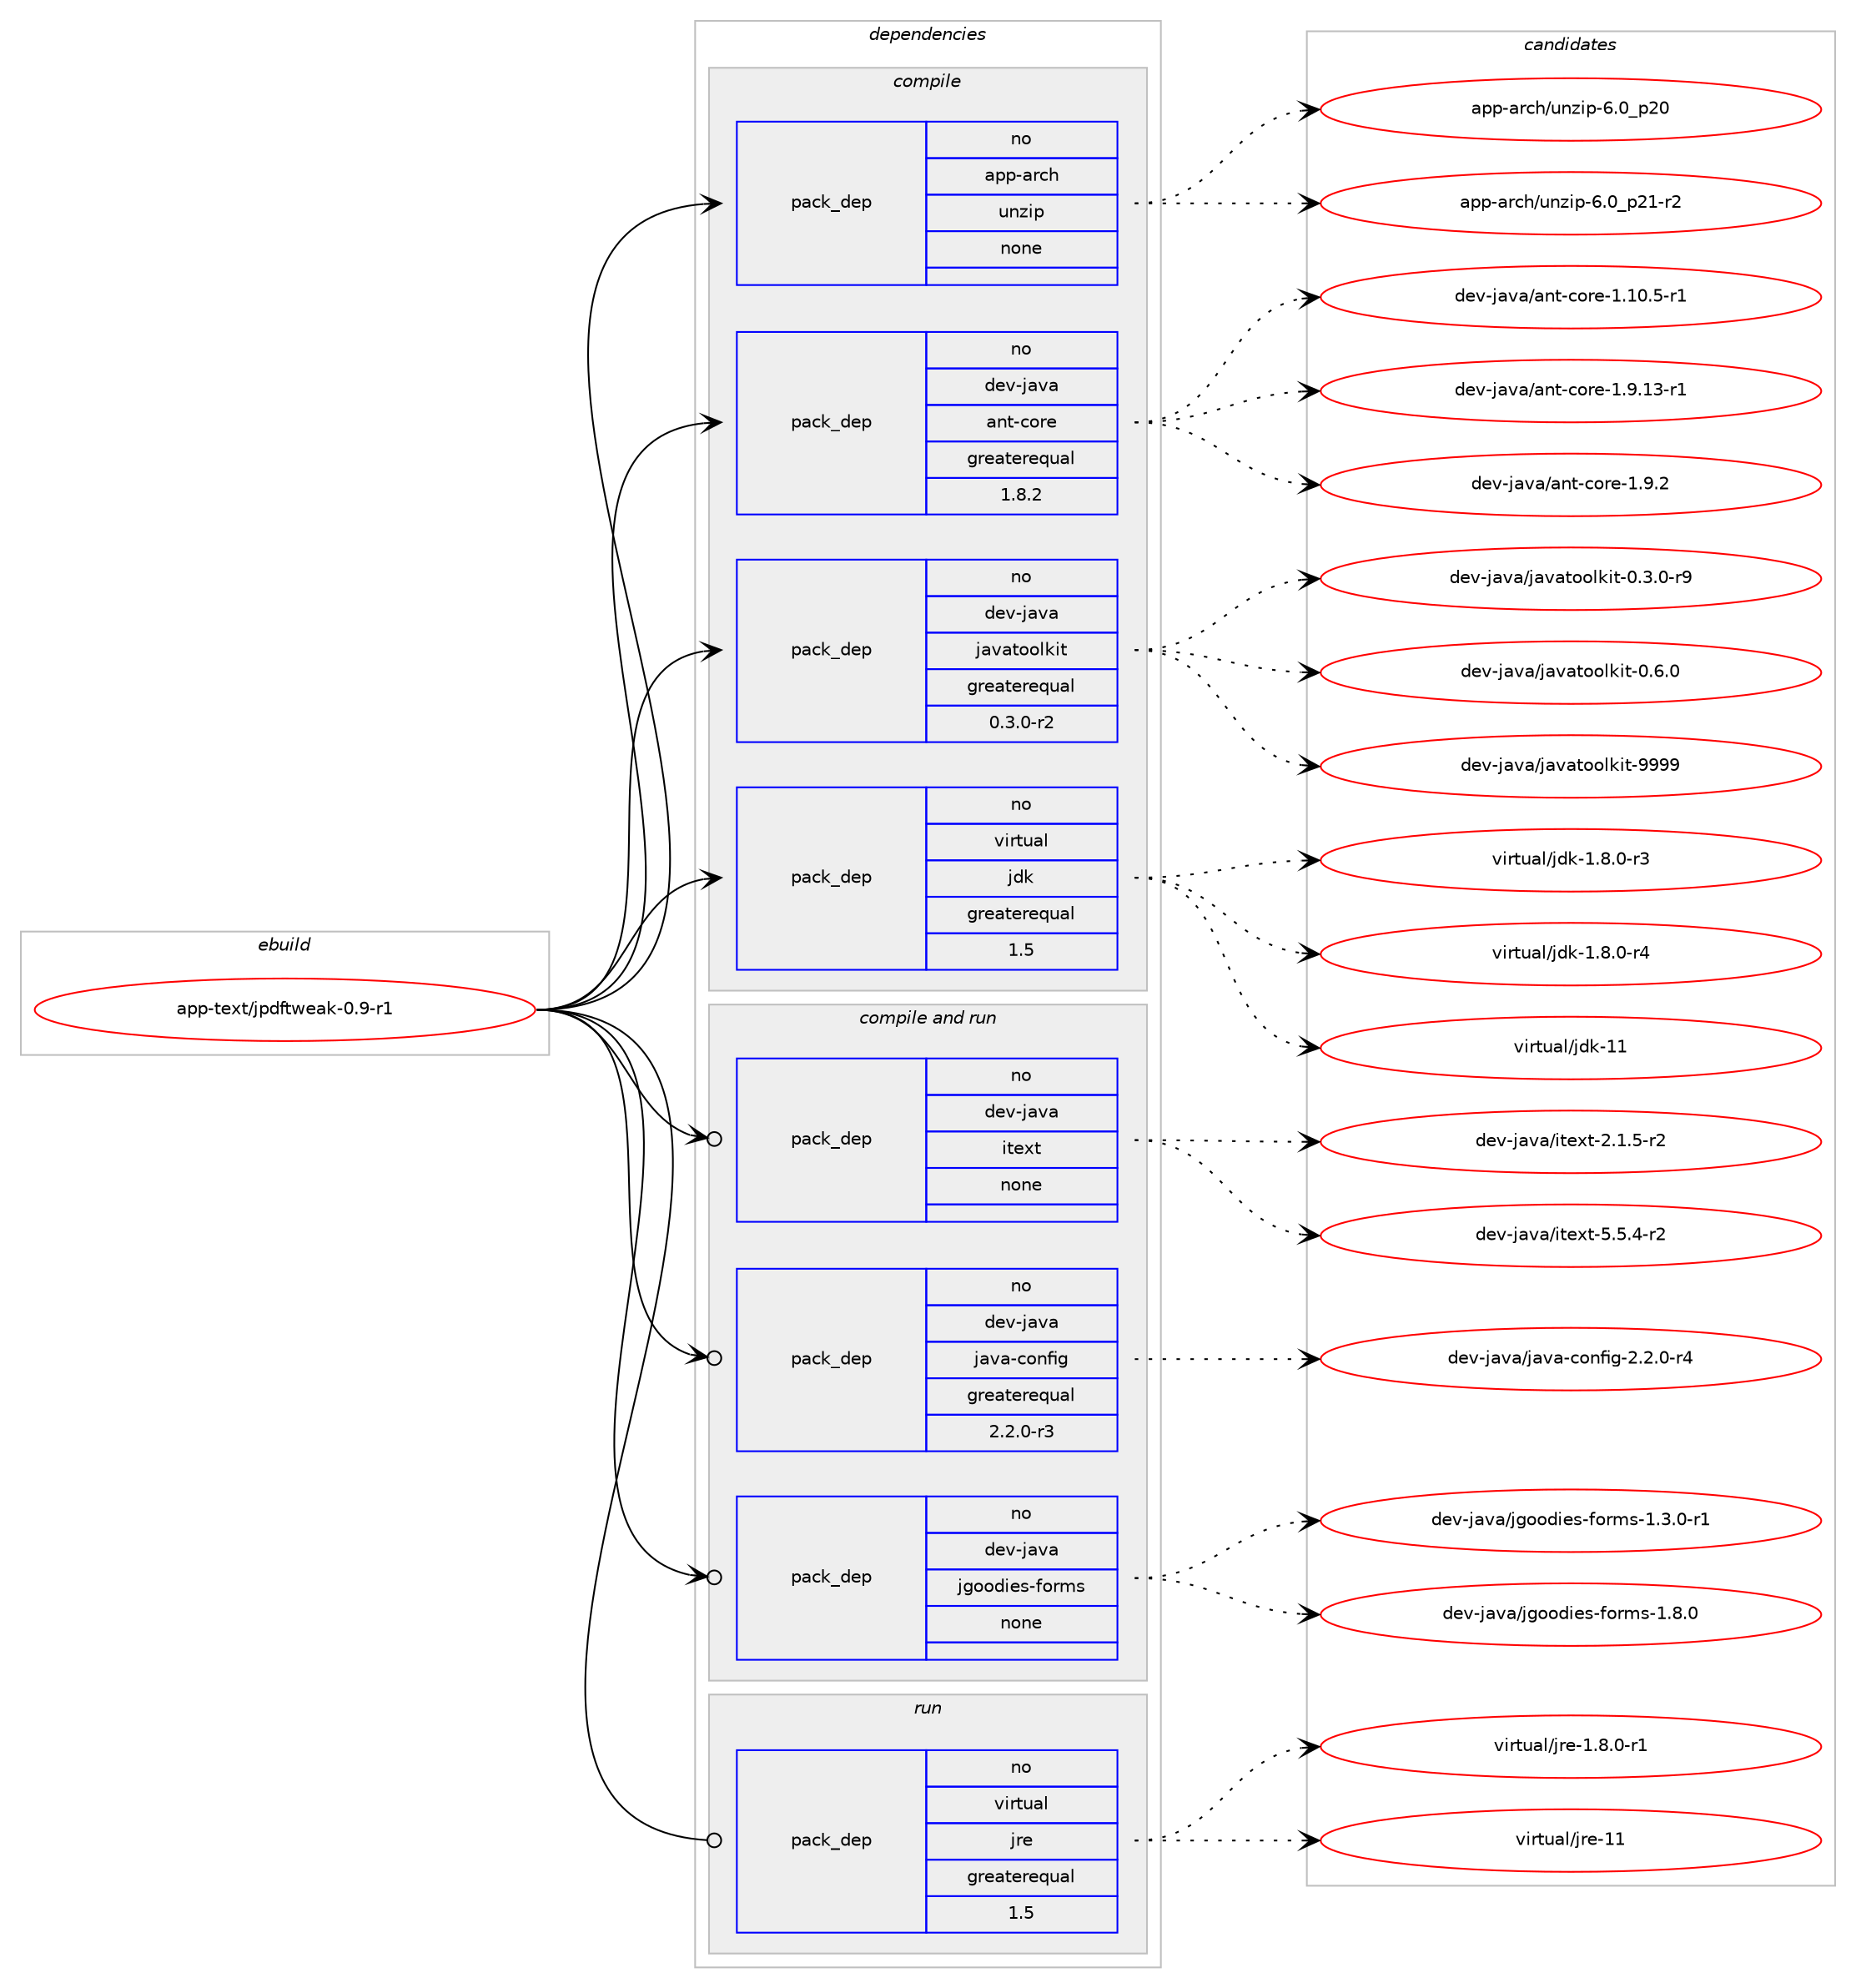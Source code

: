 digraph prolog {

# *************
# Graph options
# *************

newrank=true;
concentrate=true;
compound=true;
graph [rankdir=LR,fontname=Helvetica,fontsize=10,ranksep=1.5];#, ranksep=2.5, nodesep=0.2];
edge  [arrowhead=vee];
node  [fontname=Helvetica,fontsize=10];

# **********
# The ebuild
# **********

subgraph cluster_leftcol {
color=gray;
rank=same;
label=<<i>ebuild</i>>;
id [label="app-text/jpdftweak-0.9-r1", color=red, width=4, href="../app-text/jpdftweak-0.9-r1.svg"];
}

# ****************
# The dependencies
# ****************

subgraph cluster_midcol {
color=gray;
label=<<i>dependencies</i>>;
subgraph cluster_compile {
fillcolor="#eeeeee";
style=filled;
label=<<i>compile</i>>;
subgraph pack933640 {
dependency1309787 [label=<<TABLE BORDER="0" CELLBORDER="1" CELLSPACING="0" CELLPADDING="4" WIDTH="220"><TR><TD ROWSPAN="6" CELLPADDING="30">pack_dep</TD></TR><TR><TD WIDTH="110">no</TD></TR><TR><TD>app-arch</TD></TR><TR><TD>unzip</TD></TR><TR><TD>none</TD></TR><TR><TD></TD></TR></TABLE>>, shape=none, color=blue];
}
id:e -> dependency1309787:w [weight=20,style="solid",arrowhead="vee"];
subgraph pack933641 {
dependency1309788 [label=<<TABLE BORDER="0" CELLBORDER="1" CELLSPACING="0" CELLPADDING="4" WIDTH="220"><TR><TD ROWSPAN="6" CELLPADDING="30">pack_dep</TD></TR><TR><TD WIDTH="110">no</TD></TR><TR><TD>dev-java</TD></TR><TR><TD>ant-core</TD></TR><TR><TD>greaterequal</TD></TR><TR><TD>1.8.2</TD></TR></TABLE>>, shape=none, color=blue];
}
id:e -> dependency1309788:w [weight=20,style="solid",arrowhead="vee"];
subgraph pack933642 {
dependency1309789 [label=<<TABLE BORDER="0" CELLBORDER="1" CELLSPACING="0" CELLPADDING="4" WIDTH="220"><TR><TD ROWSPAN="6" CELLPADDING="30">pack_dep</TD></TR><TR><TD WIDTH="110">no</TD></TR><TR><TD>dev-java</TD></TR><TR><TD>javatoolkit</TD></TR><TR><TD>greaterequal</TD></TR><TR><TD>0.3.0-r2</TD></TR></TABLE>>, shape=none, color=blue];
}
id:e -> dependency1309789:w [weight=20,style="solid",arrowhead="vee"];
subgraph pack933643 {
dependency1309790 [label=<<TABLE BORDER="0" CELLBORDER="1" CELLSPACING="0" CELLPADDING="4" WIDTH="220"><TR><TD ROWSPAN="6" CELLPADDING="30">pack_dep</TD></TR><TR><TD WIDTH="110">no</TD></TR><TR><TD>virtual</TD></TR><TR><TD>jdk</TD></TR><TR><TD>greaterequal</TD></TR><TR><TD>1.5</TD></TR></TABLE>>, shape=none, color=blue];
}
id:e -> dependency1309790:w [weight=20,style="solid",arrowhead="vee"];
}
subgraph cluster_compileandrun {
fillcolor="#eeeeee";
style=filled;
label=<<i>compile and run</i>>;
subgraph pack933644 {
dependency1309791 [label=<<TABLE BORDER="0" CELLBORDER="1" CELLSPACING="0" CELLPADDING="4" WIDTH="220"><TR><TD ROWSPAN="6" CELLPADDING="30">pack_dep</TD></TR><TR><TD WIDTH="110">no</TD></TR><TR><TD>dev-java</TD></TR><TR><TD>itext</TD></TR><TR><TD>none</TD></TR><TR><TD></TD></TR></TABLE>>, shape=none, color=blue];
}
id:e -> dependency1309791:w [weight=20,style="solid",arrowhead="odotvee"];
subgraph pack933645 {
dependency1309792 [label=<<TABLE BORDER="0" CELLBORDER="1" CELLSPACING="0" CELLPADDING="4" WIDTH="220"><TR><TD ROWSPAN="6" CELLPADDING="30">pack_dep</TD></TR><TR><TD WIDTH="110">no</TD></TR><TR><TD>dev-java</TD></TR><TR><TD>java-config</TD></TR><TR><TD>greaterequal</TD></TR><TR><TD>2.2.0-r3</TD></TR></TABLE>>, shape=none, color=blue];
}
id:e -> dependency1309792:w [weight=20,style="solid",arrowhead="odotvee"];
subgraph pack933646 {
dependency1309793 [label=<<TABLE BORDER="0" CELLBORDER="1" CELLSPACING="0" CELLPADDING="4" WIDTH="220"><TR><TD ROWSPAN="6" CELLPADDING="30">pack_dep</TD></TR><TR><TD WIDTH="110">no</TD></TR><TR><TD>dev-java</TD></TR><TR><TD>jgoodies-forms</TD></TR><TR><TD>none</TD></TR><TR><TD></TD></TR></TABLE>>, shape=none, color=blue];
}
id:e -> dependency1309793:w [weight=20,style="solid",arrowhead="odotvee"];
}
subgraph cluster_run {
fillcolor="#eeeeee";
style=filled;
label=<<i>run</i>>;
subgraph pack933647 {
dependency1309794 [label=<<TABLE BORDER="0" CELLBORDER="1" CELLSPACING="0" CELLPADDING="4" WIDTH="220"><TR><TD ROWSPAN="6" CELLPADDING="30">pack_dep</TD></TR><TR><TD WIDTH="110">no</TD></TR><TR><TD>virtual</TD></TR><TR><TD>jre</TD></TR><TR><TD>greaterequal</TD></TR><TR><TD>1.5</TD></TR></TABLE>>, shape=none, color=blue];
}
id:e -> dependency1309794:w [weight=20,style="solid",arrowhead="odot"];
}
}

# **************
# The candidates
# **************

subgraph cluster_choices {
rank=same;
color=gray;
label=<<i>candidates</i>>;

subgraph choice933640 {
color=black;
nodesep=1;
choice971121124597114991044711711012210511245544648951125048 [label="app-arch/unzip-6.0_p20", color=red, width=4,href="../app-arch/unzip-6.0_p20.svg"];
choice9711211245971149910447117110122105112455446489511250494511450 [label="app-arch/unzip-6.0_p21-r2", color=red, width=4,href="../app-arch/unzip-6.0_p21-r2.svg"];
dependency1309787:e -> choice971121124597114991044711711012210511245544648951125048:w [style=dotted,weight="100"];
dependency1309787:e -> choice9711211245971149910447117110122105112455446489511250494511450:w [style=dotted,weight="100"];
}
subgraph choice933641 {
color=black;
nodesep=1;
choice10010111845106971189747971101164599111114101454946494846534511449 [label="dev-java/ant-core-1.10.5-r1", color=red, width=4,href="../dev-java/ant-core-1.10.5-r1.svg"];
choice10010111845106971189747971101164599111114101454946574649514511449 [label="dev-java/ant-core-1.9.13-r1", color=red, width=4,href="../dev-java/ant-core-1.9.13-r1.svg"];
choice10010111845106971189747971101164599111114101454946574650 [label="dev-java/ant-core-1.9.2", color=red, width=4,href="../dev-java/ant-core-1.9.2.svg"];
dependency1309788:e -> choice10010111845106971189747971101164599111114101454946494846534511449:w [style=dotted,weight="100"];
dependency1309788:e -> choice10010111845106971189747971101164599111114101454946574649514511449:w [style=dotted,weight="100"];
dependency1309788:e -> choice10010111845106971189747971101164599111114101454946574650:w [style=dotted,weight="100"];
}
subgraph choice933642 {
color=black;
nodesep=1;
choice1001011184510697118974710697118971161111111081071051164548465146484511457 [label="dev-java/javatoolkit-0.3.0-r9", color=red, width=4,href="../dev-java/javatoolkit-0.3.0-r9.svg"];
choice100101118451069711897471069711897116111111108107105116454846544648 [label="dev-java/javatoolkit-0.6.0", color=red, width=4,href="../dev-java/javatoolkit-0.6.0.svg"];
choice1001011184510697118974710697118971161111111081071051164557575757 [label="dev-java/javatoolkit-9999", color=red, width=4,href="../dev-java/javatoolkit-9999.svg"];
dependency1309789:e -> choice1001011184510697118974710697118971161111111081071051164548465146484511457:w [style=dotted,weight="100"];
dependency1309789:e -> choice100101118451069711897471069711897116111111108107105116454846544648:w [style=dotted,weight="100"];
dependency1309789:e -> choice1001011184510697118974710697118971161111111081071051164557575757:w [style=dotted,weight="100"];
}
subgraph choice933643 {
color=black;
nodesep=1;
choice11810511411611797108471061001074549465646484511451 [label="virtual/jdk-1.8.0-r3", color=red, width=4,href="../virtual/jdk-1.8.0-r3.svg"];
choice11810511411611797108471061001074549465646484511452 [label="virtual/jdk-1.8.0-r4", color=red, width=4,href="../virtual/jdk-1.8.0-r4.svg"];
choice1181051141161179710847106100107454949 [label="virtual/jdk-11", color=red, width=4,href="../virtual/jdk-11.svg"];
dependency1309790:e -> choice11810511411611797108471061001074549465646484511451:w [style=dotted,weight="100"];
dependency1309790:e -> choice11810511411611797108471061001074549465646484511452:w [style=dotted,weight="100"];
dependency1309790:e -> choice1181051141161179710847106100107454949:w [style=dotted,weight="100"];
}
subgraph choice933644 {
color=black;
nodesep=1;
choice100101118451069711897471051161011201164550464946534511450 [label="dev-java/itext-2.1.5-r2", color=red, width=4,href="../dev-java/itext-2.1.5-r2.svg"];
choice100101118451069711897471051161011201164553465346524511450 [label="dev-java/itext-5.5.4-r2", color=red, width=4,href="../dev-java/itext-5.5.4-r2.svg"];
dependency1309791:e -> choice100101118451069711897471051161011201164550464946534511450:w [style=dotted,weight="100"];
dependency1309791:e -> choice100101118451069711897471051161011201164553465346524511450:w [style=dotted,weight="100"];
}
subgraph choice933645 {
color=black;
nodesep=1;
choice10010111845106971189747106971189745991111101021051034550465046484511452 [label="dev-java/java-config-2.2.0-r4", color=red, width=4,href="../dev-java/java-config-2.2.0-r4.svg"];
dependency1309792:e -> choice10010111845106971189747106971189745991111101021051034550465046484511452:w [style=dotted,weight="100"];
}
subgraph choice933646 {
color=black;
nodesep=1;
choice10010111845106971189747106103111111100105101115451021111141091154549465146484511449 [label="dev-java/jgoodies-forms-1.3.0-r1", color=red, width=4,href="../dev-java/jgoodies-forms-1.3.0-r1.svg"];
choice1001011184510697118974710610311111110010510111545102111114109115454946564648 [label="dev-java/jgoodies-forms-1.8.0", color=red, width=4,href="../dev-java/jgoodies-forms-1.8.0.svg"];
dependency1309793:e -> choice10010111845106971189747106103111111100105101115451021111141091154549465146484511449:w [style=dotted,weight="100"];
dependency1309793:e -> choice1001011184510697118974710610311111110010510111545102111114109115454946564648:w [style=dotted,weight="100"];
}
subgraph choice933647 {
color=black;
nodesep=1;
choice11810511411611797108471061141014549465646484511449 [label="virtual/jre-1.8.0-r1", color=red, width=4,href="../virtual/jre-1.8.0-r1.svg"];
choice1181051141161179710847106114101454949 [label="virtual/jre-11", color=red, width=4,href="../virtual/jre-11.svg"];
dependency1309794:e -> choice11810511411611797108471061141014549465646484511449:w [style=dotted,weight="100"];
dependency1309794:e -> choice1181051141161179710847106114101454949:w [style=dotted,weight="100"];
}
}

}
